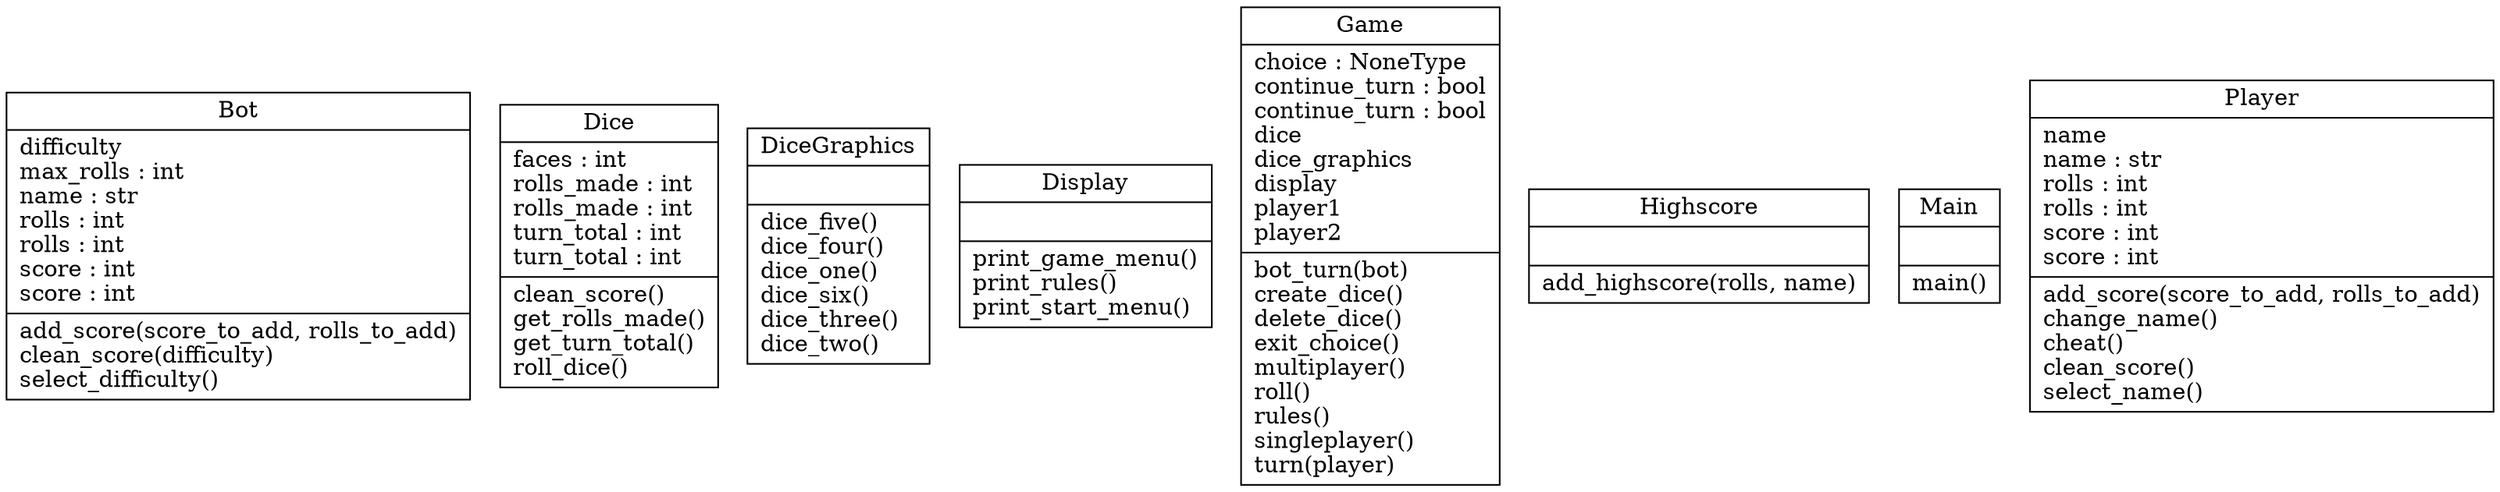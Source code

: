 digraph "classes" {
rankdir=BT
charset="utf-8"
"game.bot.Bot" [color="black", fontcolor="black", label="{Bot|difficulty\lmax_rolls : int\lname : str\lrolls : int\lrolls : int\lscore : int\lscore : int\l|add_score(score_to_add, rolls_to_add)\lclean_score(difficulty)\lselect_difficulty()\l}", shape="record", style="solid"];
"game.dice.Dice" [color="black", fontcolor="black", label="{Dice|faces : int\lrolls_made : int\lrolls_made : int\lturn_total : int\lturn_total : int\l|clean_score()\lget_rolls_made()\lget_turn_total()\lroll_dice()\l}", shape="record", style="solid"];
"game.dice_graphics.DiceGraphics" [color="black", fontcolor="black", label="{DiceGraphics|\l|dice_five()\ldice_four()\ldice_one()\ldice_six()\ldice_three()\ldice_two()\l}", shape="record", style="solid"];
"game.display.Display" [color="black", fontcolor="black", label="{Display|\l|print_game_menu()\lprint_rules()\lprint_start_menu()\l}", shape="record", style="solid"];
"game.game.Game" [color="black", fontcolor="black", label="{Game|choice : NoneType\lcontinue_turn : bool\lcontinue_turn : bool\ldice\ldice_graphics\ldisplay\lplayer1\lplayer2\l|bot_turn(bot)\lcreate_dice()\ldelete_dice()\lexit_choice()\lmultiplayer()\lroll()\lrules()\lsingleplayer()\lturn(player)\l}", shape="record", style="solid"];
"game.highscore.Highscore" [color="black", fontcolor="black", label="{Highscore|\l|add_highscore(rolls, name)\l}", shape="record", style="solid"];
"game.main.Main" [color="black", fontcolor="black", label="{Main|\l|main()\l}", shape="record", style="solid"];
"game.player.Player" [color="black", fontcolor="black", label="{Player|name\lname : str\lrolls : int\lrolls : int\lscore : int\lscore : int\l|add_score(score_to_add, rolls_to_add)\lchange_name()\lcheat()\lclean_score()\lselect_name()\l}", shape="record", style="solid"];
}
